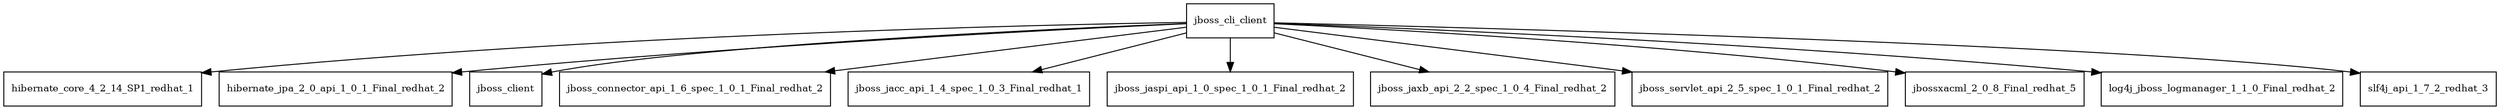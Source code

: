 digraph jboss_cli_client_dependencies {
  node [shape = box, fontsize=10.0];
  jboss_cli_client -> hibernate_core_4_2_14_SP1_redhat_1;
  jboss_cli_client -> hibernate_jpa_2_0_api_1_0_1_Final_redhat_2;
  jboss_cli_client -> jboss_client;
  jboss_cli_client -> jboss_connector_api_1_6_spec_1_0_1_Final_redhat_2;
  jboss_cli_client -> jboss_jacc_api_1_4_spec_1_0_3_Final_redhat_1;
  jboss_cli_client -> jboss_jaspi_api_1_0_spec_1_0_1_Final_redhat_2;
  jboss_cli_client -> jboss_jaxb_api_2_2_spec_1_0_4_Final_redhat_2;
  jboss_cli_client -> jboss_servlet_api_2_5_spec_1_0_1_Final_redhat_2;
  jboss_cli_client -> jbossxacml_2_0_8_Final_redhat_5;
  jboss_cli_client -> log4j_jboss_logmanager_1_1_0_Final_redhat_2;
  jboss_cli_client -> slf4j_api_1_7_2_redhat_3;
}
